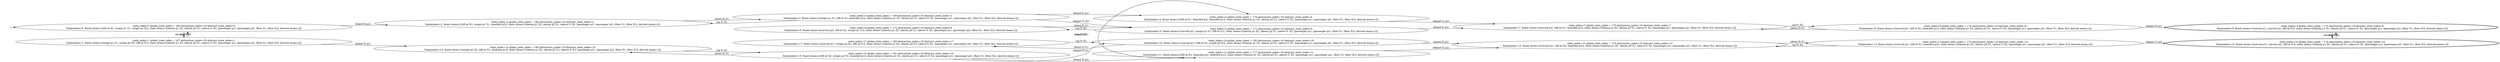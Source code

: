 digraph {
rankdir="LR"
s0[label="state_index=0 global_state_index = 166 abstraction_index=19 abstract_state_index=0
State(index=0, fluent atoms=[(lift-at f2), (origin p1 f1), (origin p2 f2)], static atoms=[(destin p1 f2), (destin p2 f1), (above f1 f2), (passenger p1), (passenger p2), (floor f1), (floor f2)], derived atoms=[])
"]
s1[label="state_index=1 global_state_index = 167 abstraction_index=19 abstract_state_index=1
State(index=1, fluent atoms=[(origin p1 f1), (origin p2 f2), (lift-at f1)], static atoms=[(destin p1 f2), (destin p2 f1), (above f1 f2), (passenger p1), (passenger p2), (floor f1), (floor f2)], derived atoms=[])
"]
s2[label="state_index=2 global_state_index = 168 abstraction_index=19 abstract_state_index=2
State(index=2, fluent atoms=[(lift-at f2), (origin p1 f1), (boarded p2)], static atoms=[(destin p1 f2), (destin p2 f1), (above f1 f2), (passenger p1), (passenger p2), (floor f1), (floor f2)], derived atoms=[])
"]
s3[label="state_index=3 global_state_index = 169 abstraction_index=19 abstract_state_index=3
State(index=3, fluent atoms=[(origin p1 f1), (lift-at f1), (boarded p2)], static atoms=[(destin p1 f2), (destin p2 f1), (above f1 f2), (passenger p1), (passenger p2), (floor f1), (floor f2)], derived atoms=[])
"]
s4[label="state_index=4 global_state_index = 170 abstraction_index=19 abstract_state_index=4
State(index=4, fluent atoms=[(lift-at f1), (boarded p2), (boarded p1)], static atoms=[(destin p1 f2), (destin p2 f1), (above f1 f2), (passenger p1), (passenger p2), (floor f1), (floor f2)], derived atoms=[])
"]
s5[label="state_index=5 global_state_index = 171 abstraction_index=19 abstract_state_index=5
State(index=5, fluent atoms=[(served p2), (origin p1 f1), (lift-at f1)], static atoms=[(destin p1 f2), (destin p2 f1), (above f1 f2), (passenger p1), (passenger p2), (floor f1), (floor f2)], derived atoms=[])
"]
s6[label="state_index=6 global_state_index = 172 abstraction_index=19 abstract_state_index=6
State(index=6, fluent atoms=[(served p2), (lift-at f2), (origin p1 f1)], static atoms=[(destin p1 f2), (destin p2 f1), (above f1 f2), (passenger p1), (passenger p2), (floor f1), (floor f2)], derived atoms=[])
"]
s7[label="state_index=7 global_state_index = 173 abstraction_index=19 abstract_state_index=7
State(index=7, fluent atoms=[(served p2), (lift-at f1), (boarded p1)], static atoms=[(destin p1 f2), (destin p2 f1), (above f1 f2), (passenger p1), (passenger p2), (floor f1), (floor f2)], derived atoms=[])
"]
s8[label="state_index=8 global_state_index = 174 abstraction_index=19 abstract_state_index=8
State(index=8, fluent atoms=[(served p2), (lift-at f2), (boarded p1)], static atoms=[(destin p1 f2), (destin p2 f1), (above f1 f2), (passenger p1), (passenger p2), (floor f1), (floor f2)], derived atoms=[])
"]
s9[peripheries=2,label="state_index=9 global_state_index = 175 abstraction_index=19 abstract_state_index=9
State(index=9, fluent atoms=[(served p1), (served p2), (lift-at f2)], static atoms=[(destin p1 f2), (destin p2 f1), (above f1 f2), (passenger p1), (passenger p2), (floor f1), (floor f2)], derived atoms=[])
"]
s10[peripheries=2,label="state_index=10 global_state_index = 176 abstraction_index=19 abstract_state_index=10
State(index=10, fluent atoms=[(served p1), (served p2), (lift-at f1)], static atoms=[(destin p1 f2), (destin p2 f1), (above f1 f2), (passenger p1), (passenger p2), (floor f1), (floor f2)], derived atoms=[])
"]
s11[label="state_index=11 global_state_index = 177 abstraction_index=19 abstract_state_index=11
State(index=11, fluent atoms=[(lift-at f2), (boarded p2), (boarded p1)], static atoms=[(destin p1 f2), (destin p2 f1), (above f1 f2), (passenger p1), (passenger p2), (floor f1), (floor f2)], derived atoms=[])
"]
s12[label="state_index=12 global_state_index = 178 abstraction_index=19 abstract_state_index=12
State(index=12, fluent atoms=[(served p1), (lift-at f2), (boarded p2)], static atoms=[(destin p1 f2), (destin p2 f1), (above f1 f2), (passenger p1), (passenger p2), (floor f1), (floor f2)], derived atoms=[])
"]
s13[label="state_index=13 global_state_index = 179 abstraction_index=19 abstract_state_index=13
State(index=13, fluent atoms=[(served p1), (lift-at f1), (boarded p2)], static atoms=[(destin p1 f2), (destin p2 f1), (above f1 f2), (passenger p1), (passenger p2), (floor f1), (floor f2)], derived atoms=[])
"]
s14[label="state_index=14 global_state_index = 180 abstraction_index=19 abstract_state_index=14
State(index=14, fluent atoms=[(origin p2 f2), (lift-at f1), (boarded p1)], static atoms=[(destin p1 f2), (destin p2 f1), (above f1 f2), (passenger p1), (passenger p2), (floor f1), (floor f2)], derived atoms=[])
"]
s15[label="state_index=15 global_state_index = 181 abstraction_index=19 abstract_state_index=15
State(index=15, fluent atoms=[(lift-at f2), (origin p2 f2), (boarded p1)], static atoms=[(destin p1 f2), (destin p2 f1), (above f1 f2), (passenger p1), (passenger p2), (floor f1), (floor f2)], derived atoms=[])
"]
s16[label="state_index=16 global_state_index = 182 abstraction_index=19 abstract_state_index=16
State(index=16, fluent atoms=[(served p1), (lift-at f2), (origin p2 f2)], static atoms=[(destin p1 f2), (destin p2 f1), (above f1 f2), (passenger p1), (passenger p2), (floor f1), (floor f2)], derived atoms=[])
"]
s17[label="state_index=17 global_state_index = 183 abstraction_index=19 abstract_state_index=17
State(index=17, fluent atoms=[(served p1), (origin p2 f2), (lift-at f1)], static atoms=[(destin p1 f2), (destin p2 f1), (above f1 f2), (passenger p1), (passenger p2), (floor f1), (floor f2)], derived atoms=[])
"]
Dangling [ label = "", style = invis ]
{ rank = same; Dangling }
Dangling -> s0
{ rank = same; s0,s1}
{ rank = same; s2,s14}
{ rank = same; s3,s6,s15,s17}
{ rank = same; s4,s5,s11,s16}
{ rank = same; s7,s12}
{ rank = same; s8,s13}
{ rank = same; s9,s10}
s0->s1 [label="(down f2 f1)
"]
s0->s2 [label="(board f2 p2)
"]
s1->s0 [label="(up f1 f2)
"]
s1->s14 [label="(board f1 p1)
"]
s2->s3 [label="(down f2 f1)
"]
s3->s2 [label="(up f1 f2)
"]
s3->s4 [label="(board f1 p1)
"]
s3->s5 [label="(depart f1 p2)
"]
s4->s7 [label="(depart f1 p2)
"]
s4->s11 [label="(up f1 f2)
"]
s5->s6 [label="(up f1 f2)
"]
s5->s7 [label="(board f1 p1)
"]
s6->s5 [label="(down f2 f1)
"]
s7->s8 [label="(up f1 f2)
"]
s8->s7 [label="(down f2 f1)
"]
s8->s9 [label="(depart f2 p1)
"]
s9->s10 [label="(down f2 f1)
"]
s10->s9 [label="(up f1 f2)
"]
s11->s4 [label="(down f2 f1)
"]
s11->s12 [label="(depart f2 p1)
"]
s12->s13 [label="(down f2 f1)
"]
s13->s10 [label="(depart f1 p2)
"]
s13->s12 [label="(up f1 f2)
"]
s14->s15 [label="(up f1 f2)
"]
s15->s11 [label="(board f2 p2)
"]
s15->s14 [label="(down f2 f1)
"]
s15->s16 [label="(depart f2 p1)
"]
s16->s12 [label="(board f2 p2)
"]
s16->s17 [label="(down f2 f1)
"]
s17->s16 [label="(up f1 f2)
"]
}

